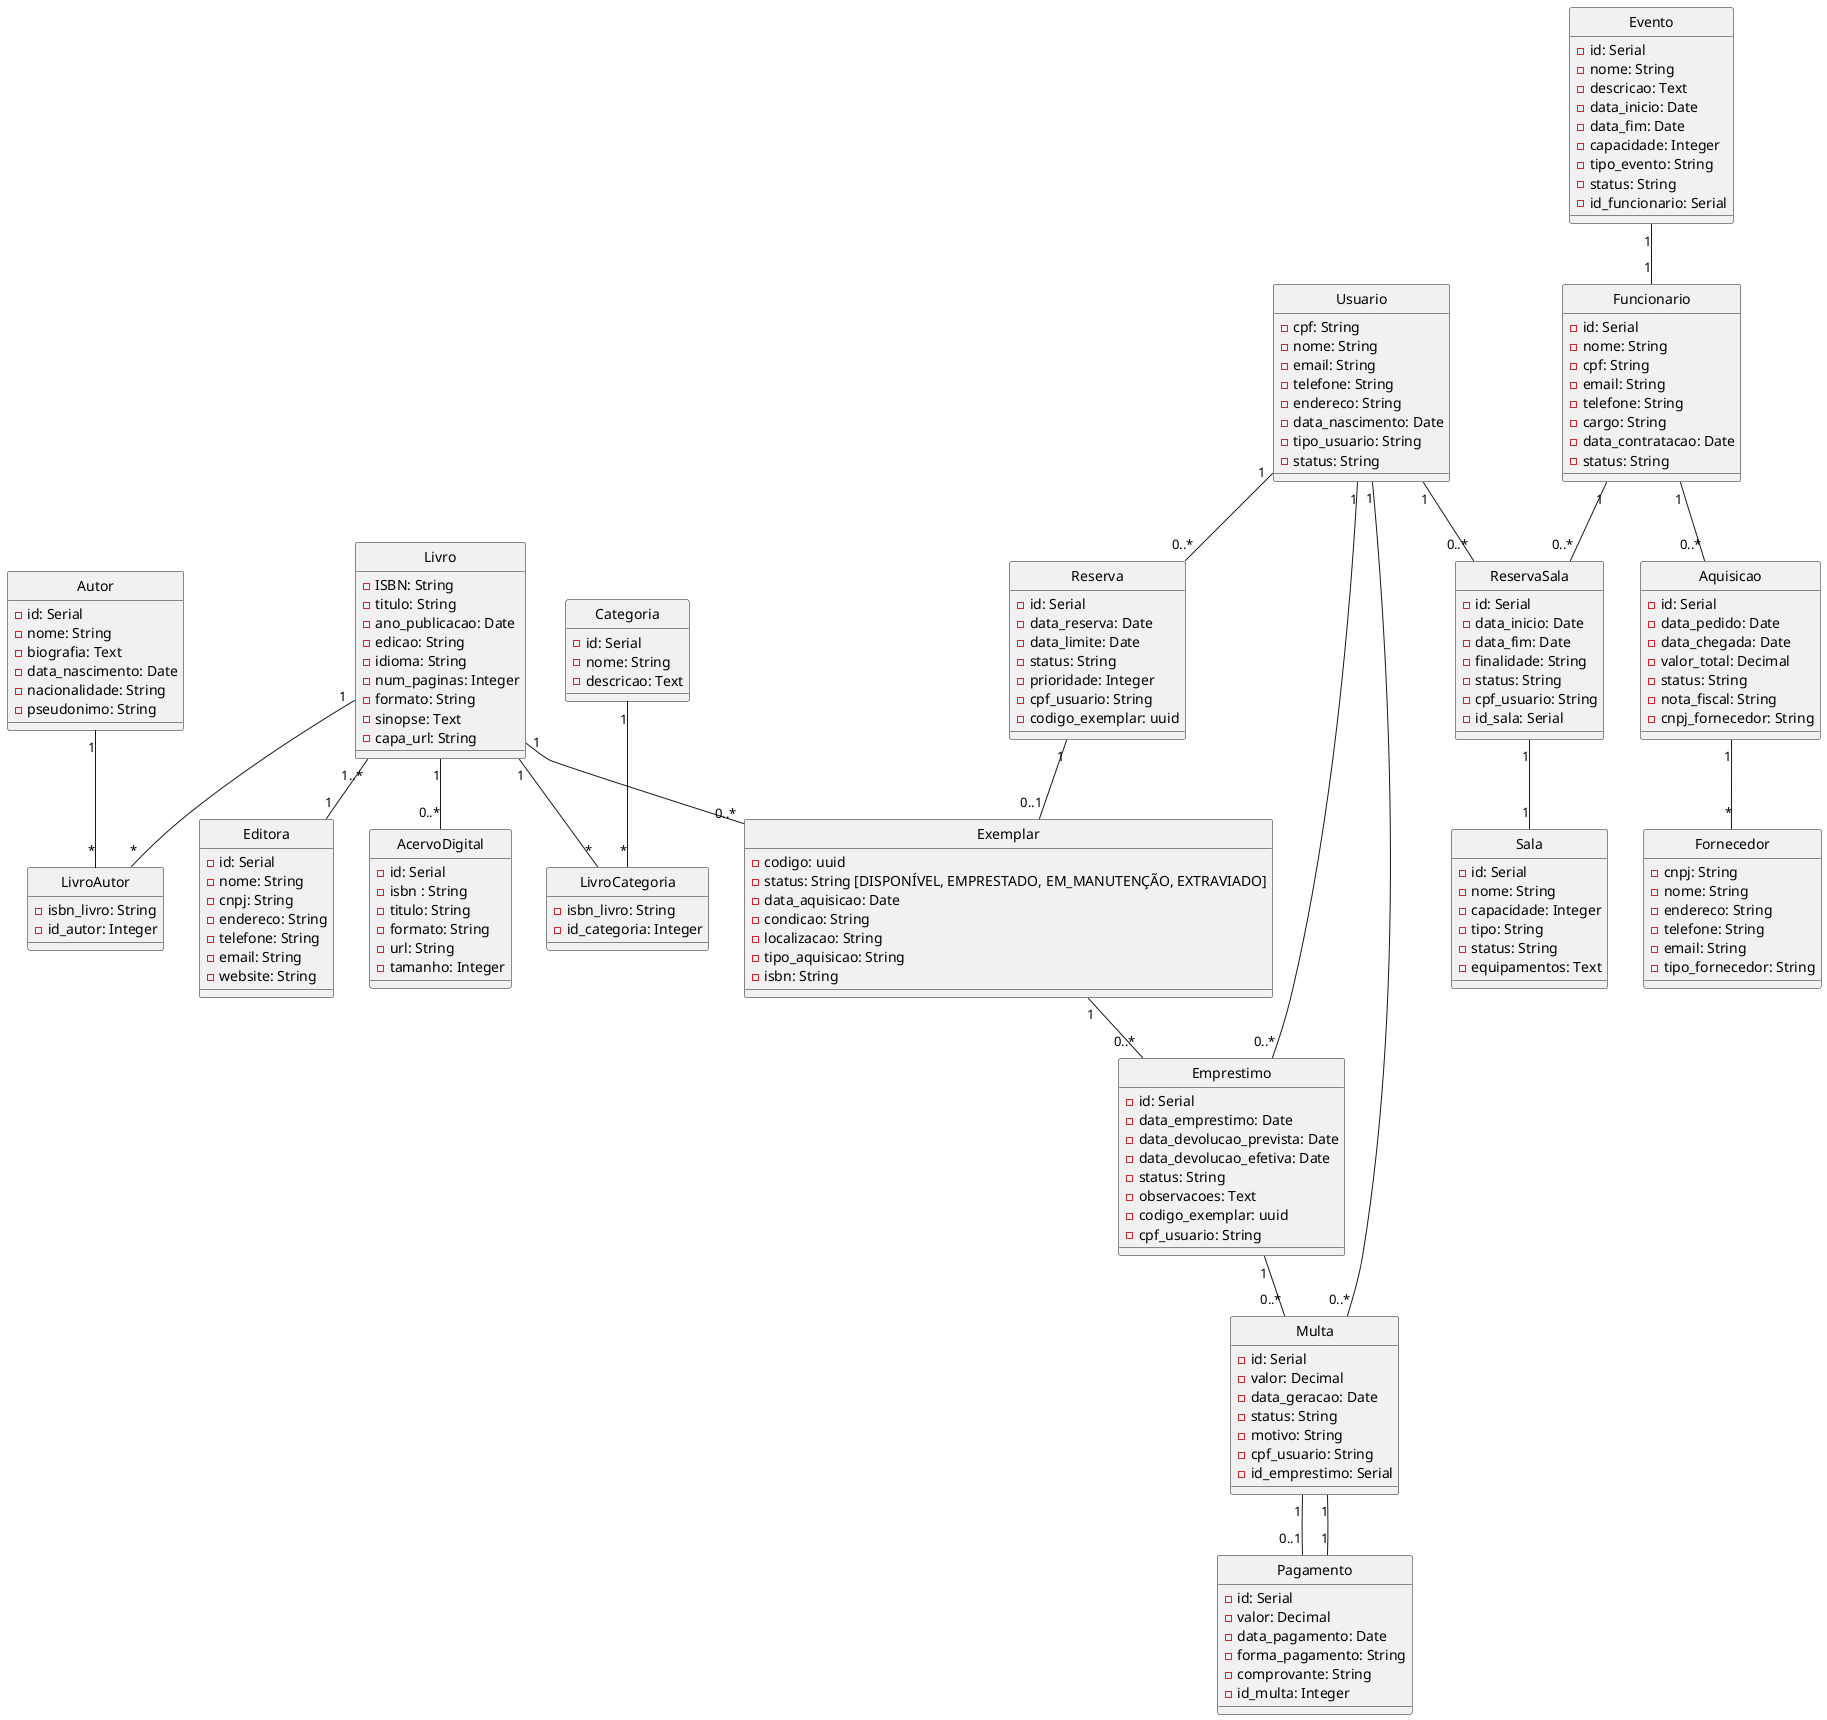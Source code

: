 @startuml Biblioteca

class Livro {
    -ISBN: String
    -titulo: String
    -ano_publicacao: Date
    -edicao: String
    -idioma: String
    -num_paginas: Integer
    -formato: String
    -sinopse: Text
    -capa_url: String
}

class AcervoDigital {
    -id: Serial
    -isbn : String
    -titulo: String
    -formato: String
    -url: String
    -tamanho: Integer
}

class Exemplar {
    -codigo: uuid
    -status: String [DISPONÍVEL, EMPRESTADO, EM_MANUTENÇÃO, EXTRAVIADO]
    -data_aquisicao: Date
    -condicao: String
    -localizacao: String
    -tipo_aquisicao: String
    -isbn: String
}

class Autor {
    -id: Serial
    -nome: String
    -biografia: Text
    -data_nascimento: Date
    -nacionalidade: String
    -pseudonimo: String
}

class Editora {
    -id: Serial
    -nome: String
    -cnpj: String
    -endereco: String
    -telefone: String
    -email: String
    -website: String
}

class Categoria {
    -id: Serial
    -nome: String
    -descricao: Text
}

class Usuario {
    -cpf: String
    -nome: String
    -email: String
    -telefone: String
    -endereco: String
    -data_nascimento: Date
    -tipo_usuario: String
    -status: String
}

class Funcionario {
    -id: Serial
    -nome: String
    -cpf: String
    -email: String
    -telefone: String
    -cargo: String
    -data_contratacao: Date
    -status: String
}

class Emprestimo {
    -id: Serial
    -data_emprestimo: Date
    -data_devolucao_prevista: Date
    -data_devolucao_efetiva: Date
    -status: String
    -observacoes: Text
    -codigo_exemplar: uuid
    -cpf_usuario: String
}

class Reserva {
    -id: Serial
    -data_reserva: Date
    -data_limite: Date
    -status: String
    -prioridade: Integer
    -cpf_usuario: String
    -codigo_exemplar: uuid
}

class Multa {
    -id: Serial
    -valor: Decimal
    -data_geracao: Date
    -status: String
    -motivo: String
    -cpf_usuario: String
    -id_emprestimo: Serial
}

class Pagamento {
    -id: Serial
    -valor: Decimal
    -data_pagamento: Date
    -forma_pagamento: String
    -comprovante: String
    -id_multa: Integer
}

class Evento {
    -id: Serial
    -nome: String
    -descricao: Text
    -data_inicio: Date
    -data_fim: Date
    -capacidade: Integer
    -tipo_evento: String
    -status: String
    -id_funcionario: Serial
}

class Sala {
    -id: Serial
    -nome: String
    -capacidade: Integer
    -tipo: String
    -status: String
    -equipamentos: Text
}

class ReservaSala {
    -id: Serial
    -data_inicio: Date
    -data_fim: Date
    -finalidade: String
    -status: String
    -cpf_usuario: String
    -id_sala: Serial
}

class Fornecedor {
    -cnpj: String
    -nome: String
    -endereco: String
    -telefone: String
    -email: String
    -tipo_fornecedor: String
}

class Aquisicao {
    -id: Serial
    -data_pedido: Date
    -data_chegada: Date
    -valor_total: Decimal
    -status: String
    -nota_fiscal: String
    -cnpj_fornecedor: String
}

class LivroAutor {
    -isbn_livro: String
    -id_autor: Integer
}

class LivroCategoria {
    -isbn_livro: String
    -id_categoria: Integer
}


Livro "1" -- "0..*" Exemplar
Livro "1" -- "0..*" AcervoDigital
Livro "1" -- "*" LivroAutor
Livro "1..*" -- "1" Editora
Livro "1" -- "*" LivroCategoria
Autor "1" -- "*" LivroAutor
Categoria "1" -- "*" LivroCategoria
Exemplar "1" -- "0..*" Emprestimo
Usuario "1" -- "0..*" Emprestimo
Usuario "1" -- "0..*" Reserva
Usuario "1" -- "0..*" Multa
Multa "1" -- "0..1" Pagamento
Usuario "1" -- "0..*" ReservaSala
Funcionario "1" -- "0..*" Aquisicao
Funcionario "1" -- "0..*" ReservaSala
Emprestimo "1" -- "0..*" Multa
Reserva "1" -- "0..1" Exemplar
ReservaSala "1" -- "1" Sala
Pagamento "1" -- "1" Multa
Aquisicao "1" -- "*" Fornecedor
Evento "1" -- "1" Funcionario


hide circle
@enduml